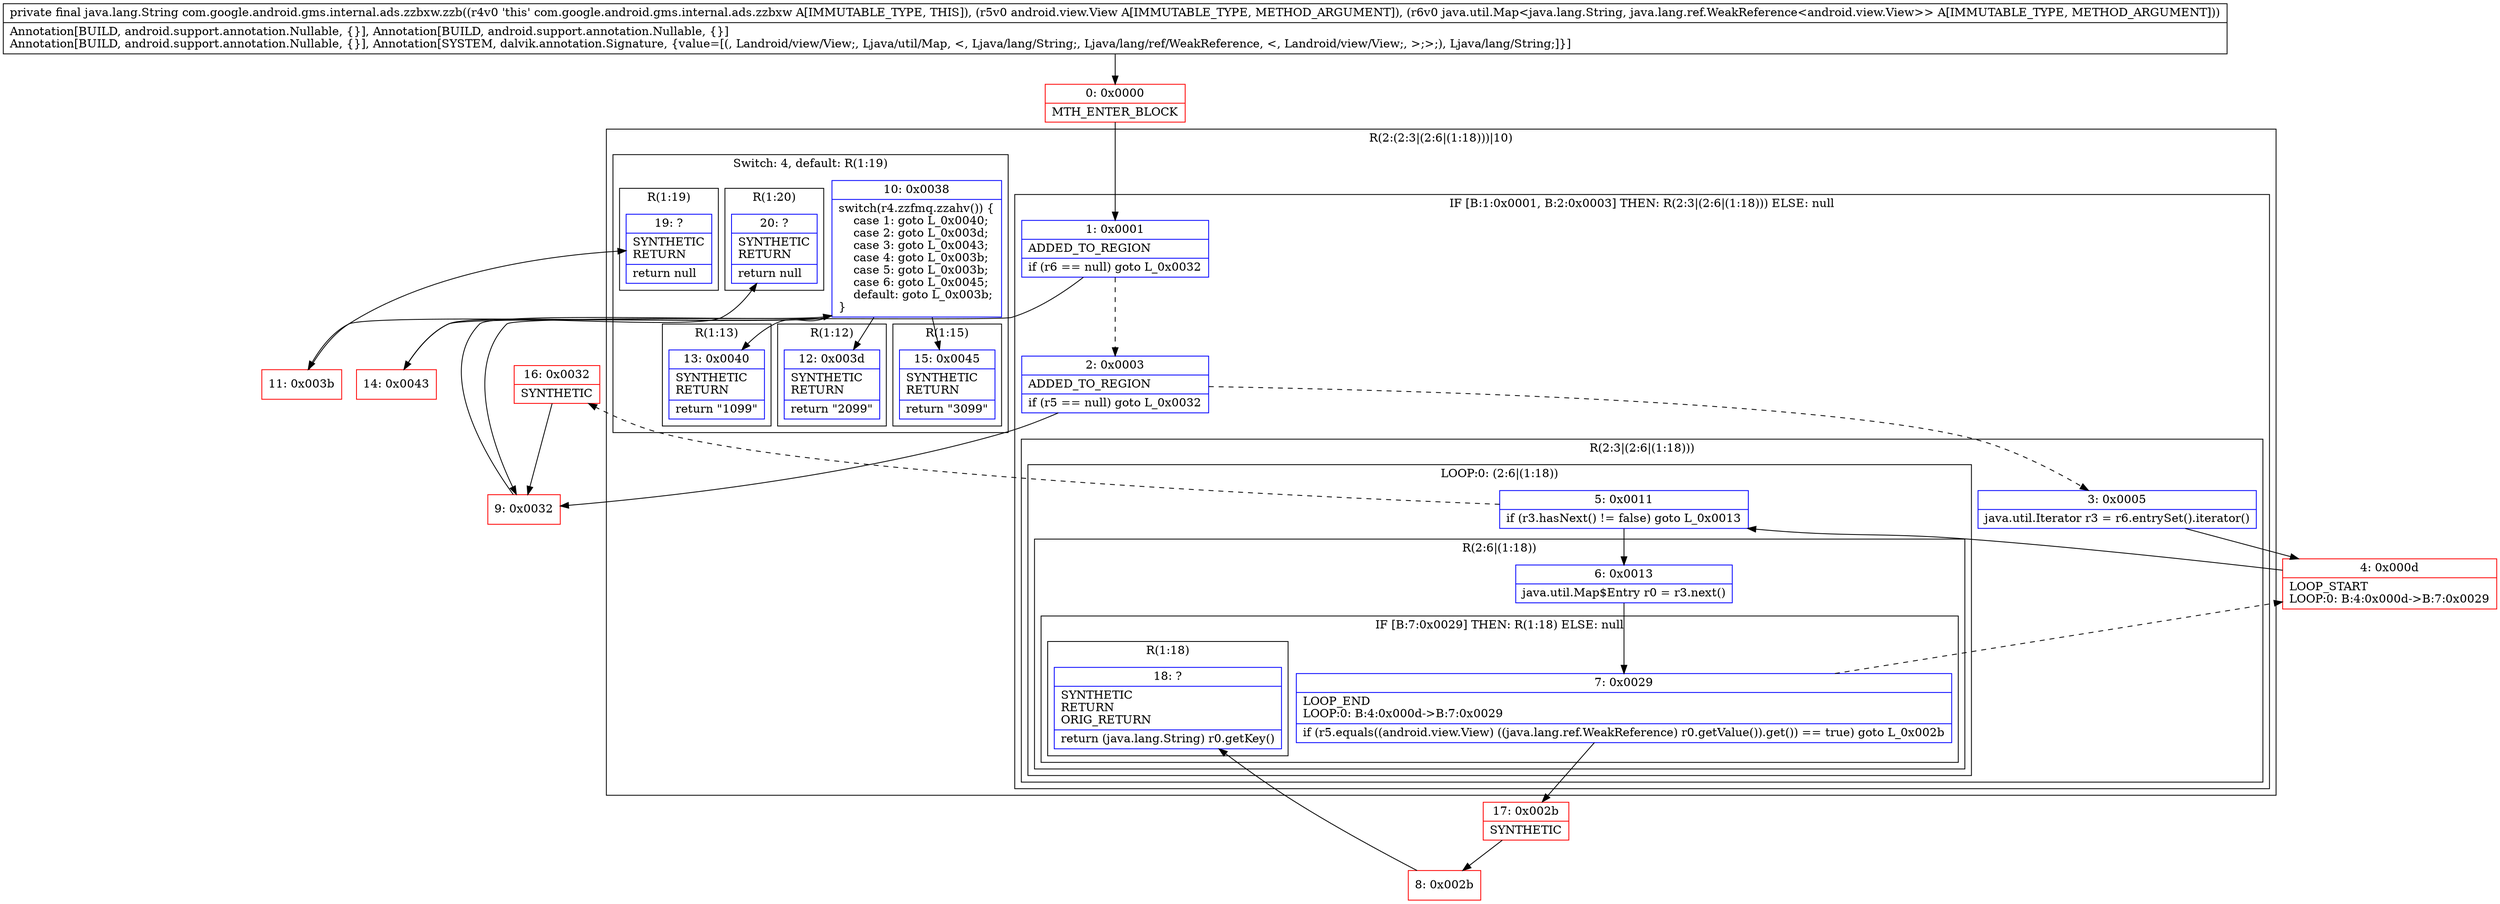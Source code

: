 digraph "CFG forcom.google.android.gms.internal.ads.zzbxw.zzb(Landroid\/view\/View;Ljava\/util\/Map;)Ljava\/lang\/String;" {
subgraph cluster_Region_540374929 {
label = "R(2:(2:3|(2:6|(1:18)))|10)";
node [shape=record,color=blue];
subgraph cluster_IfRegion_309208455 {
label = "IF [B:1:0x0001, B:2:0x0003] THEN: R(2:3|(2:6|(1:18))) ELSE: null";
node [shape=record,color=blue];
Node_1 [shape=record,label="{1\:\ 0x0001|ADDED_TO_REGION\l|if (r6 == null) goto L_0x0032\l}"];
Node_2 [shape=record,label="{2\:\ 0x0003|ADDED_TO_REGION\l|if (r5 == null) goto L_0x0032\l}"];
subgraph cluster_Region_458175988 {
label = "R(2:3|(2:6|(1:18)))";
node [shape=record,color=blue];
Node_3 [shape=record,label="{3\:\ 0x0005|java.util.Iterator r3 = r6.entrySet().iterator()\l}"];
subgraph cluster_LoopRegion_699378891 {
label = "LOOP:0: (2:6|(1:18))";
node [shape=record,color=blue];
Node_5 [shape=record,label="{5\:\ 0x0011|if (r3.hasNext() != false) goto L_0x0013\l}"];
subgraph cluster_Region_581816208 {
label = "R(2:6|(1:18))";
node [shape=record,color=blue];
Node_6 [shape=record,label="{6\:\ 0x0013|java.util.Map$Entry r0 = r3.next()\l}"];
subgraph cluster_IfRegion_1099732063 {
label = "IF [B:7:0x0029] THEN: R(1:18) ELSE: null";
node [shape=record,color=blue];
Node_7 [shape=record,label="{7\:\ 0x0029|LOOP_END\lLOOP:0: B:4:0x000d\-\>B:7:0x0029\l|if (r5.equals((android.view.View) ((java.lang.ref.WeakReference) r0.getValue()).get()) == true) goto L_0x002b\l}"];
subgraph cluster_Region_588179727 {
label = "R(1:18)";
node [shape=record,color=blue];
Node_18 [shape=record,label="{18\:\ ?|SYNTHETIC\lRETURN\lORIG_RETURN\l|return (java.lang.String) r0.getKey()\l}"];
}
}
}
}
}
}
subgraph cluster_SwitchRegion_1997787217 {
label = "Switch: 4, default: R(1:19)";
node [shape=record,color=blue];
Node_10 [shape=record,label="{10\:\ 0x0038|switch(r4.zzfmq.zzahv()) \{\l    case 1: goto L_0x0040;\l    case 2: goto L_0x003d;\l    case 3: goto L_0x0043;\l    case 4: goto L_0x003b;\l    case 5: goto L_0x003b;\l    case 6: goto L_0x0045;\l    default: goto L_0x003b;\l\}\l}"];
subgraph cluster_Region_999182444 {
label = "R(1:13)";
node [shape=record,color=blue];
Node_13 [shape=record,label="{13\:\ 0x0040|SYNTHETIC\lRETURN\l|return \"1099\"\l}"];
}
subgraph cluster_Region_512034094 {
label = "R(1:12)";
node [shape=record,color=blue];
Node_12 [shape=record,label="{12\:\ 0x003d|SYNTHETIC\lRETURN\l|return \"2099\"\l}"];
}
subgraph cluster_Region_1251459424 {
label = "R(1:20)";
node [shape=record,color=blue];
Node_20 [shape=record,label="{20\:\ ?|SYNTHETIC\lRETURN\l|return null\l}"];
}
subgraph cluster_Region_594481467 {
label = "R(1:15)";
node [shape=record,color=blue];
Node_15 [shape=record,label="{15\:\ 0x0045|SYNTHETIC\lRETURN\l|return \"3099\"\l}"];
}
subgraph cluster_Region_1789605898 {
label = "R(1:19)";
node [shape=record,color=blue];
Node_19 [shape=record,label="{19\:\ ?|SYNTHETIC\lRETURN\l|return null\l}"];
}
}
}
Node_0 [shape=record,color=red,label="{0\:\ 0x0000|MTH_ENTER_BLOCK\l}"];
Node_4 [shape=record,color=red,label="{4\:\ 0x000d|LOOP_START\lLOOP:0: B:4:0x000d\-\>B:7:0x0029\l}"];
Node_8 [shape=record,color=red,label="{8\:\ 0x002b}"];
Node_9 [shape=record,color=red,label="{9\:\ 0x0032}"];
Node_11 [shape=record,color=red,label="{11\:\ 0x003b}"];
Node_14 [shape=record,color=red,label="{14\:\ 0x0043}"];
Node_16 [shape=record,color=red,label="{16\:\ 0x0032|SYNTHETIC\l}"];
Node_17 [shape=record,color=red,label="{17\:\ 0x002b|SYNTHETIC\l}"];
MethodNode[shape=record,label="{private final java.lang.String com.google.android.gms.internal.ads.zzbxw.zzb((r4v0 'this' com.google.android.gms.internal.ads.zzbxw A[IMMUTABLE_TYPE, THIS]), (r5v0 android.view.View A[IMMUTABLE_TYPE, METHOD_ARGUMENT]), (r6v0 java.util.Map\<java.lang.String, java.lang.ref.WeakReference\<android.view.View\>\> A[IMMUTABLE_TYPE, METHOD_ARGUMENT]))  | Annotation[BUILD, android.support.annotation.Nullable, \{\}], Annotation[BUILD, android.support.annotation.Nullable, \{\}]\lAnnotation[BUILD, android.support.annotation.Nullable, \{\}], Annotation[SYSTEM, dalvik.annotation.Signature, \{value=[(, Landroid\/view\/View;, Ljava\/util\/Map, \<, Ljava\/lang\/String;, Ljava\/lang\/ref\/WeakReference, \<, Landroid\/view\/View;, \>;\>;), Ljava\/lang\/String;]\}]\l}"];
MethodNode -> Node_0;
Node_1 -> Node_2[style=dashed];
Node_1 -> Node_9;
Node_2 -> Node_3[style=dashed];
Node_2 -> Node_9;
Node_3 -> Node_4;
Node_5 -> Node_6;
Node_5 -> Node_16[style=dashed];
Node_6 -> Node_7;
Node_7 -> Node_4[style=dashed];
Node_7 -> Node_17;
Node_10 -> Node_11;
Node_10 -> Node_12;
Node_10 -> Node_13;
Node_10 -> Node_14;
Node_10 -> Node_15;
Node_0 -> Node_1;
Node_4 -> Node_5;
Node_8 -> Node_18;
Node_9 -> Node_10;
Node_11 -> Node_19;
Node_14 -> Node_20;
Node_16 -> Node_9;
Node_17 -> Node_8;
}

